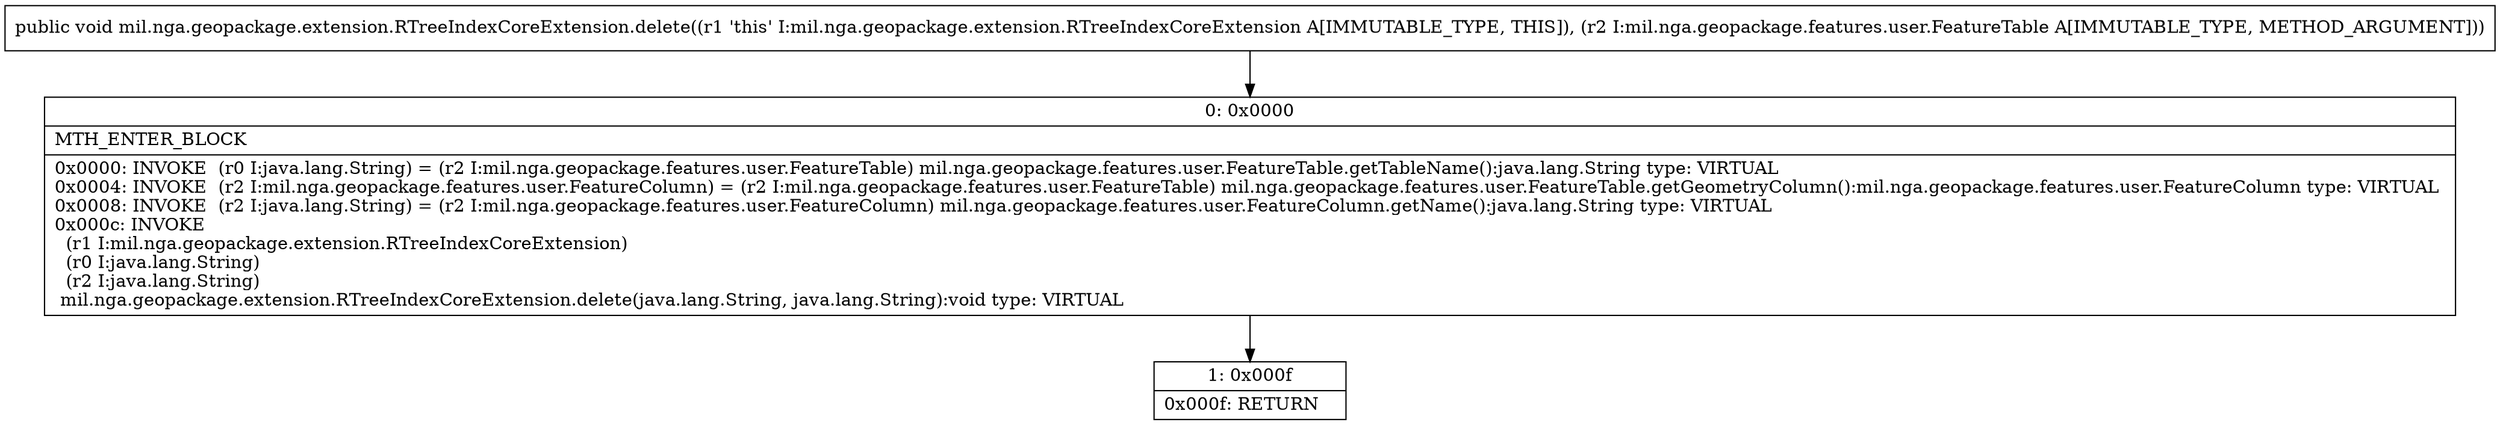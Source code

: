 digraph "CFG formil.nga.geopackage.extension.RTreeIndexCoreExtension.delete(Lmil\/nga\/geopackage\/features\/user\/FeatureTable;)V" {
Node_0 [shape=record,label="{0\:\ 0x0000|MTH_ENTER_BLOCK\l|0x0000: INVOKE  (r0 I:java.lang.String) = (r2 I:mil.nga.geopackage.features.user.FeatureTable) mil.nga.geopackage.features.user.FeatureTable.getTableName():java.lang.String type: VIRTUAL \l0x0004: INVOKE  (r2 I:mil.nga.geopackage.features.user.FeatureColumn) = (r2 I:mil.nga.geopackage.features.user.FeatureTable) mil.nga.geopackage.features.user.FeatureTable.getGeometryColumn():mil.nga.geopackage.features.user.FeatureColumn type: VIRTUAL \l0x0008: INVOKE  (r2 I:java.lang.String) = (r2 I:mil.nga.geopackage.features.user.FeatureColumn) mil.nga.geopackage.features.user.FeatureColumn.getName():java.lang.String type: VIRTUAL \l0x000c: INVOKE  \l  (r1 I:mil.nga.geopackage.extension.RTreeIndexCoreExtension)\l  (r0 I:java.lang.String)\l  (r2 I:java.lang.String)\l mil.nga.geopackage.extension.RTreeIndexCoreExtension.delete(java.lang.String, java.lang.String):void type: VIRTUAL \l}"];
Node_1 [shape=record,label="{1\:\ 0x000f|0x000f: RETURN   \l}"];
MethodNode[shape=record,label="{public void mil.nga.geopackage.extension.RTreeIndexCoreExtension.delete((r1 'this' I:mil.nga.geopackage.extension.RTreeIndexCoreExtension A[IMMUTABLE_TYPE, THIS]), (r2 I:mil.nga.geopackage.features.user.FeatureTable A[IMMUTABLE_TYPE, METHOD_ARGUMENT])) }"];
MethodNode -> Node_0;
Node_0 -> Node_1;
}

